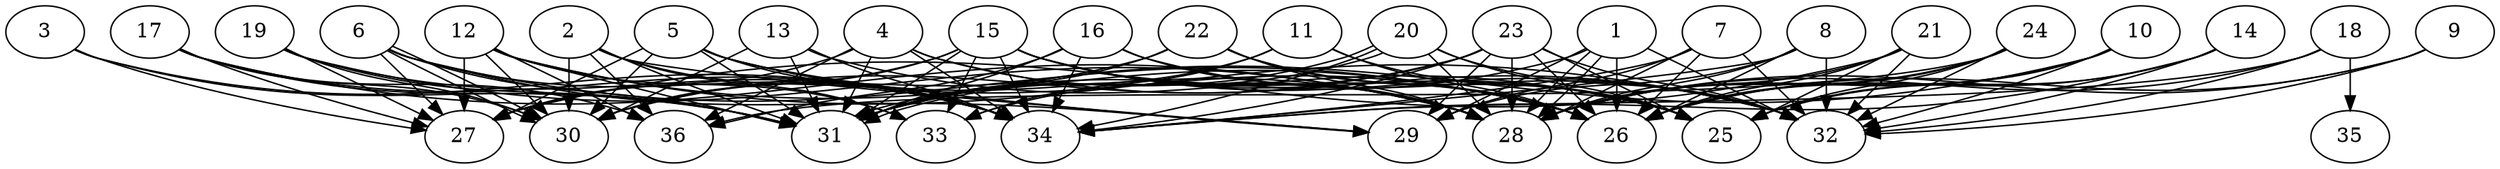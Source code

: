 // DAG (tier=3-complex, mode=data, n=36, ccr=0.541, fat=0.789, density=0.765, regular=0.242, jump=0.258, mindata=4194304, maxdata=33554432)
// DAG automatically generated by daggen at Sun Aug 24 16:33:35 2025
// /home/ermia/Project/Environments/daggen/bin/daggen --dot --ccr 0.541 --fat 0.789 --regular 0.242 --density 0.765 --jump 0.258 --mindata 4194304 --maxdata 33554432 -n 36 
digraph G {
  1 [size="119627470342941264", alpha="0.18", expect_size="59813735171470632"]
  1 -> 26 [size ="5475675624439808"]
  1 -> 28 [size ="5475675624439808"]
  1 -> 28 [size ="5475675624439808"]
  1 -> 29 [size ="5475675624439808"]
  1 -> 31 [size ="5475675624439808"]
  1 -> 32 [size ="5475675624439808"]
  2 [size="16089931010796195840", alpha="0.20", expect_size="8044965505398097920"]
  2 -> 29 [size ="6835659528470528"]
  2 -> 30 [size ="6835659528470528"]
  2 -> 31 [size ="6835659528470528"]
  2 -> 33 [size ="6835659528470528"]
  2 -> 34 [size ="6835659528470528"]
  2 -> 36 [size ="6835659528470528"]
  3 [size="6373453707299942400", alpha="0.19", expect_size="3186726853649971200"]
  3 -> 27 [size ="8601749812150272"]
  3 -> 31 [size ="8601749812150272"]
  3 -> 34 [size ="8601749812150272"]
  4 [size="85007307012424576", alpha="0.17", expect_size="42503653506212288"]
  4 -> 27 [size ="1567799302422528"]
  4 -> 28 [size ="1567799302422528"]
  4 -> 31 [size ="1567799302422528"]
  4 -> 32 [size ="1567799302422528"]
  4 -> 34 [size ="1567799302422528"]
  4 -> 36 [size ="1567799302422528"]
  5 [size="410917594838960384", alpha="0.13", expect_size="205458797419480192"]
  5 -> 26 [size ="199605954281472"]
  5 -> 27 [size ="199605954281472"]
  5 -> 28 [size ="199605954281472"]
  5 -> 29 [size ="199605954281472"]
  5 -> 30 [size ="199605954281472"]
  5 -> 31 [size ="199605954281472"]
  5 -> 34 [size ="199605954281472"]
  6 [size="159557915579298624", alpha="0.18", expect_size="79778957789649312"]
  6 -> 26 [size ="4821777121280000"]
  6 -> 27 [size ="4821777121280000"]
  6 -> 29 [size ="4821777121280000"]
  6 -> 30 [size ="4821777121280000"]
  6 -> 30 [size ="4821777121280000"]
  6 -> 31 [size ="4821777121280000"]
  6 -> 34 [size ="4821777121280000"]
  7 [size="27959826223208595456000", alpha="0.06", expect_size="13979913111604297728000"]
  7 -> 26 [size ="7369640430796800"]
  7 -> 28 [size ="7369640430796800"]
  7 -> 29 [size ="7369640430796800"]
  7 -> 32 [size ="7369640430796800"]
  7 -> 34 [size ="7369640430796800"]
  8 [size="688310527807333760", alpha="0.16", expect_size="344155263903666880"]
  8 -> 26 [size ="322146110799872"]
  8 -> 28 [size ="322146110799872"]
  8 -> 29 [size ="322146110799872"]
  8 -> 32 [size ="322146110799872"]
  8 -> 34 [size ="322146110799872"]
  9 [size="8947482457886486528", alpha="0.16", expect_size="4473741228943243264"]
  9 -> 26 [size ="8215609946931200"]
  9 -> 28 [size ="8215609946931200"]
  9 -> 32 [size ="8215609946931200"]
  10 [size="116546978394239504", alpha="0.19", expect_size="58273489197119752"]
  10 -> 25 [size ="8261352179105792"]
  10 -> 26 [size ="8261352179105792"]
  10 -> 28 [size ="8261352179105792"]
  10 -> 31 [size ="8261352179105792"]
  10 -> 32 [size ="8261352179105792"]
  11 [size="1324250927701610725376", alpha="0.11", expect_size="662125463850805362688"]
  11 -> 25 [size ="964724950827008"]
  11 -> 26 [size ="964724950827008"]
  11 -> 31 [size ="964724950827008"]
  11 -> 33 [size ="964724950827008"]
  12 [size="30653640271409708", alpha="0.07", expect_size="15326820135704854"]
  12 -> 26 [size ="1362176132513792"]
  12 -> 27 [size ="1362176132513792"]
  12 -> 30 [size ="1362176132513792"]
  12 -> 31 [size ="1362176132513792"]
  12 -> 32 [size ="1362176132513792"]
  12 -> 33 [size ="1362176132513792"]
  12 -> 36 [size ="1362176132513792"]
  13 [size="32326450629052146384896", alpha="0.13", expect_size="16163225314526073192448"]
  13 -> 25 [size ="8118242165915648"]
  13 -> 30 [size ="8118242165915648"]
  13 -> 31 [size ="8118242165915648"]
  13 -> 34 [size ="8118242165915648"]
  14 [size="22515228516171084", alpha="0.02", expect_size="11257614258085542"]
  14 -> 25 [size ="933850049937408"]
  14 -> 26 [size ="933850049937408"]
  14 -> 32 [size ="933850049937408"]
  14 -> 34 [size ="933850049937408"]
  15 [size="334207017430556288", alpha="0.02", expect_size="167103508715278144"]
  15 -> 25 [size ="245972651212800"]
  15 -> 26 [size ="245972651212800"]
  15 -> 27 [size ="245972651212800"]
  15 -> 28 [size ="245972651212800"]
  15 -> 30 [size ="245972651212800"]
  15 -> 31 [size ="245972651212800"]
  15 -> 32 [size ="245972651212800"]
  15 -> 33 [size ="245972651212800"]
  15 -> 34 [size ="245972651212800"]
  16 [size="362484178466717564928", alpha="0.01", expect_size="181242089233358782464"]
  16 -> 28 [size ="406707977060352"]
  16 -> 31 [size ="406707977060352"]
  16 -> 32 [size ="406707977060352"]
  16 -> 34 [size ="406707977060352"]
  16 -> 36 [size ="406707977060352"]
  17 [size="2622157913390007808", alpha="0.05", expect_size="1311078956695003904"]
  17 -> 27 [size ="1236717075955712"]
  17 -> 28 [size ="1236717075955712"]
  17 -> 30 [size ="1236717075955712"]
  17 -> 31 [size ="1236717075955712"]
  17 -> 34 [size ="1236717075955712"]
  17 -> 36 [size ="1236717075955712"]
  18 [size="12208696431267553280", alpha="0.00", expect_size="6104348215633776640"]
  18 -> 28 [size ="5739390374510592"]
  18 -> 32 [size ="5739390374510592"]
  18 -> 34 [size ="5739390374510592"]
  18 -> 35 [size ="5739390374510592"]
  19 [size="4504282372551924", alpha="0.08", expect_size="2252141186275962"]
  19 -> 27 [size ="417053076881408"]
  19 -> 28 [size ="417053076881408"]
  19 -> 30 [size ="417053076881408"]
  19 -> 31 [size ="417053076881408"]
  19 -> 34 [size ="417053076881408"]
  20 [size="89362353003045248", alpha="0.05", expect_size="44681176501522624"]
  20 -> 25 [size ="1407877067571200"]
  20 -> 28 [size ="1407877067571200"]
  20 -> 31 [size ="1407877067571200"]
  20 -> 31 [size ="1407877067571200"]
  20 -> 32 [size ="1407877067571200"]
  20 -> 34 [size ="1407877067571200"]
  21 [size="276039021615048064", alpha="0.20", expect_size="138019510807524032"]
  21 -> 25 [size ="5717469264084992"]
  21 -> 26 [size ="5717469264084992"]
  21 -> 27 [size ="5717469264084992"]
  21 -> 28 [size ="5717469264084992"]
  21 -> 32 [size ="5717469264084992"]
  22 [size="213301391012483136", alpha="0.01", expect_size="106650695506241568"]
  22 -> 25 [size ="154744861491200"]
  22 -> 26 [size ="154744861491200"]
  22 -> 28 [size ="154744861491200"]
  22 -> 30 [size ="154744861491200"]
  22 -> 31 [size ="154744861491200"]
  23 [size="11384423871591663616", alpha="0.18", expect_size="5692211935795831808"]
  23 -> 25 [size ="6307028611891200"]
  23 -> 26 [size ="6307028611891200"]
  23 -> 28 [size ="6307028611891200"]
  23 -> 29 [size ="6307028611891200"]
  23 -> 30 [size ="6307028611891200"]
  23 -> 32 [size ="6307028611891200"]
  23 -> 33 [size ="6307028611891200"]
  23 -> 34 [size ="6307028611891200"]
  24 [size="2249159106795076608", alpha="0.16", expect_size="1124579553397538304"]
  24 -> 25 [size ="3234416524525568"]
  24 -> 26 [size ="3234416524525568"]
  24 -> 28 [size ="3234416524525568"]
  24 -> 32 [size ="3234416524525568"]
  24 -> 36 [size ="3234416524525568"]
  25 [size="19470597373992424701952", alpha="0.11", expect_size="9735298686996212350976"]
  26 [size="2235997043037355264", alpha="0.11", expect_size="1117998521518677632"]
  27 [size="16038043927794200", alpha="0.11", expect_size="8019021963897100"]
  28 [size="18738179751486216", alpha="0.17", expect_size="9369089875743108"]
  29 [size="4636624881683316736", alpha="0.08", expect_size="2318312440841658368"]
  30 [size="484112373006905376768", alpha="0.19", expect_size="242056186503452688384"]
  31 [size="6052576276163332145152", alpha="0.00", expect_size="3026288138081666072576"]
  32 [size="14344152134420297728", alpha="0.10", expect_size="7172076067210148864"]
  33 [size="11601384495748671488", alpha="0.01", expect_size="5800692247874335744"]
  34 [size="845578188938449664", alpha="0.07", expect_size="422789094469224832"]
  35 [size="197637476437639296", alpha="0.16", expect_size="98818738218819648"]
  36 [size="1358249147882274816000", alpha="0.13", expect_size="679124573941137408000"]
}